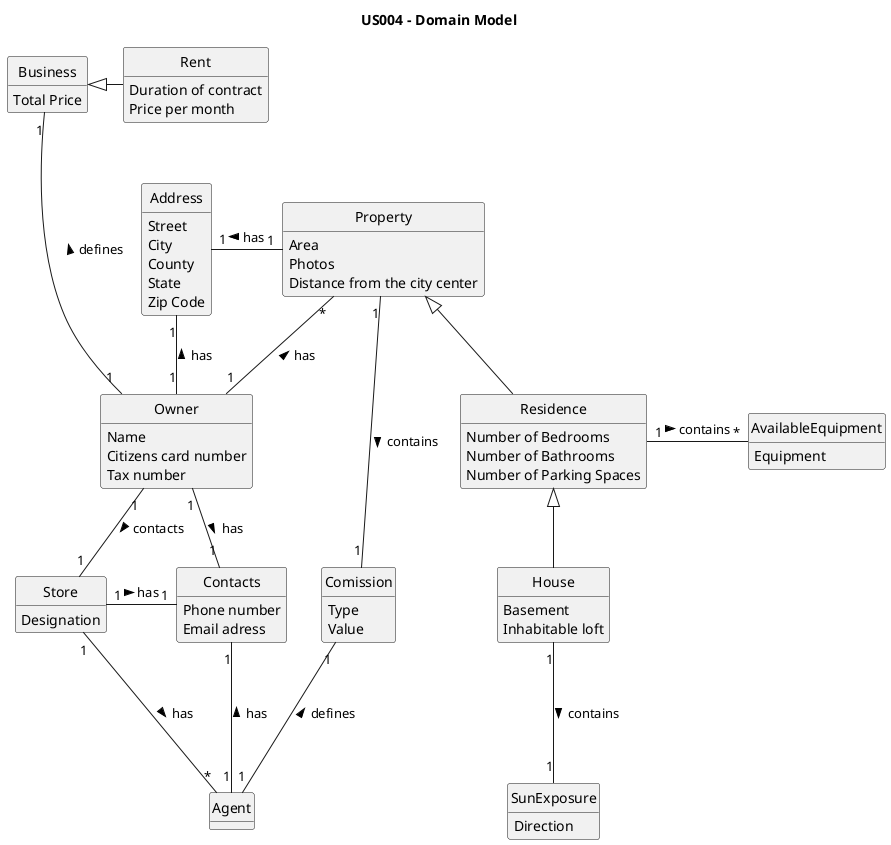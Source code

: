 @startuml

title US004 - Domain Model

skinparam groupInheritance 2
skinparam monochrome true
skinparam packageStyle rectangle
skinparam shadowing false
skinparam classAttributeIconSize 0
hide circle
hide methods

class Property

class House

class Residence

class Address

class Contacts

class Owner

class Comission

class Agent

class Business

class AvailableEquipment

class Rent

class SunExposure

class Store

class AvailableEquipment {
Equipment
}

class Contacts {
Phone number
Email adress
}

class Owner {
Name
Citizens card number
Tax number
}

class Rent {
Duration of contract
Price per month
}


class Business {
Total Price
}

class Residence {
Number of Bedrooms
Number of Bathrooms
Number of Parking Spaces
 }

class Store {
Designation

}

class Property {
Area
Photos
Distance from the city center
}

class House {
Basement
Inhabitable loft
}

class SunExposure {
Direction
}

class Address {
Street
City
County
State
Zip Code
}

class Comission {
Type
Value
}

Residence <|-- House
Property <|-- Residence
SunExposure "1" -up-- "1" House: contains <
Address "1" -right-- "1" Property: has <
Address "1" -right-- "1" Owner: has <
Owner "1" -left-- "*" Property: has >
Owner "1" -- "1" Store: contacts >
Agent "*" -up-- "1" Store: has <
Comission "1" -down-- "1" Agent: defines <
Comission "1" -up-- "1" Property: contains <
Owner "1" -up-- "1" Business: defines >
AvailableEquipment "*" -left-- "1" Residence: contains <
Business <|-right- Rent
Owner "1" -right-- "1" Contacts: has >
Store "1" -right-- "1" Contacts: has >
Agent "1" -up-- "1" Contacts: has >


@enduml
